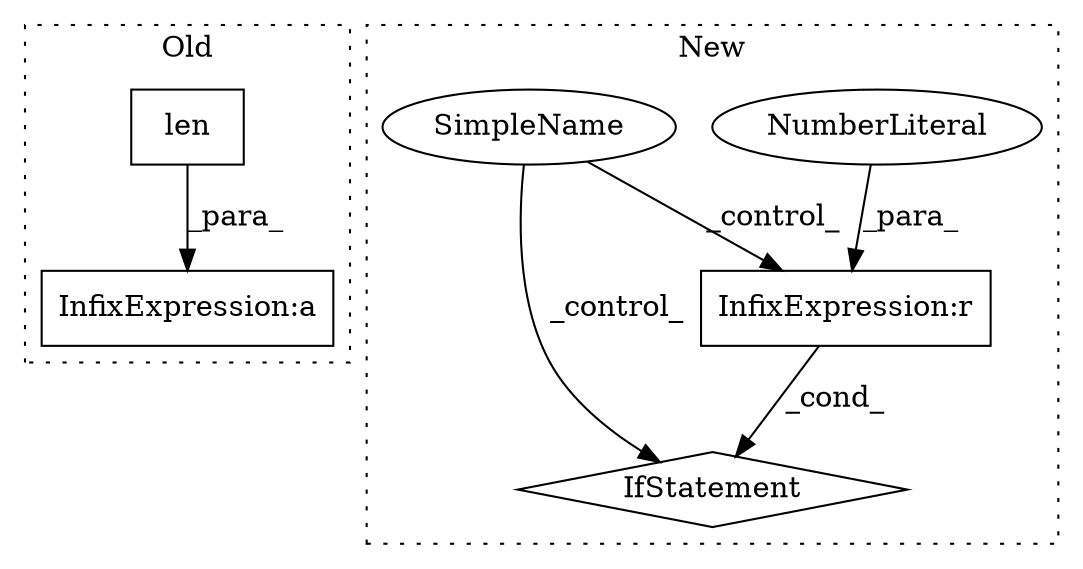 digraph G {
subgraph cluster0 {
1 [label="len" a="32" s="1575,1587" l="4,1" shape="box"];
6 [label="InfixExpression:a" a="27" s="1572" l="3" shape="box"];
label = "Old";
style="dotted";
}
subgraph cluster1 {
2 [label="IfStatement" a="25" s="1145,1160" l="4,2" shape="diamond"];
3 [label="InfixExpression:r" a="27" s="1155" l="4" shape="box"];
4 [label="NumberLiteral" a="34" s="1159" l="1" shape="ellipse"];
5 [label="SimpleName" a="42" s="" l="" shape="ellipse"];
label = "New";
style="dotted";
}
1 -> 6 [label="_para_"];
3 -> 2 [label="_cond_"];
4 -> 3 [label="_para_"];
5 -> 3 [label="_control_"];
5 -> 2 [label="_control_"];
}